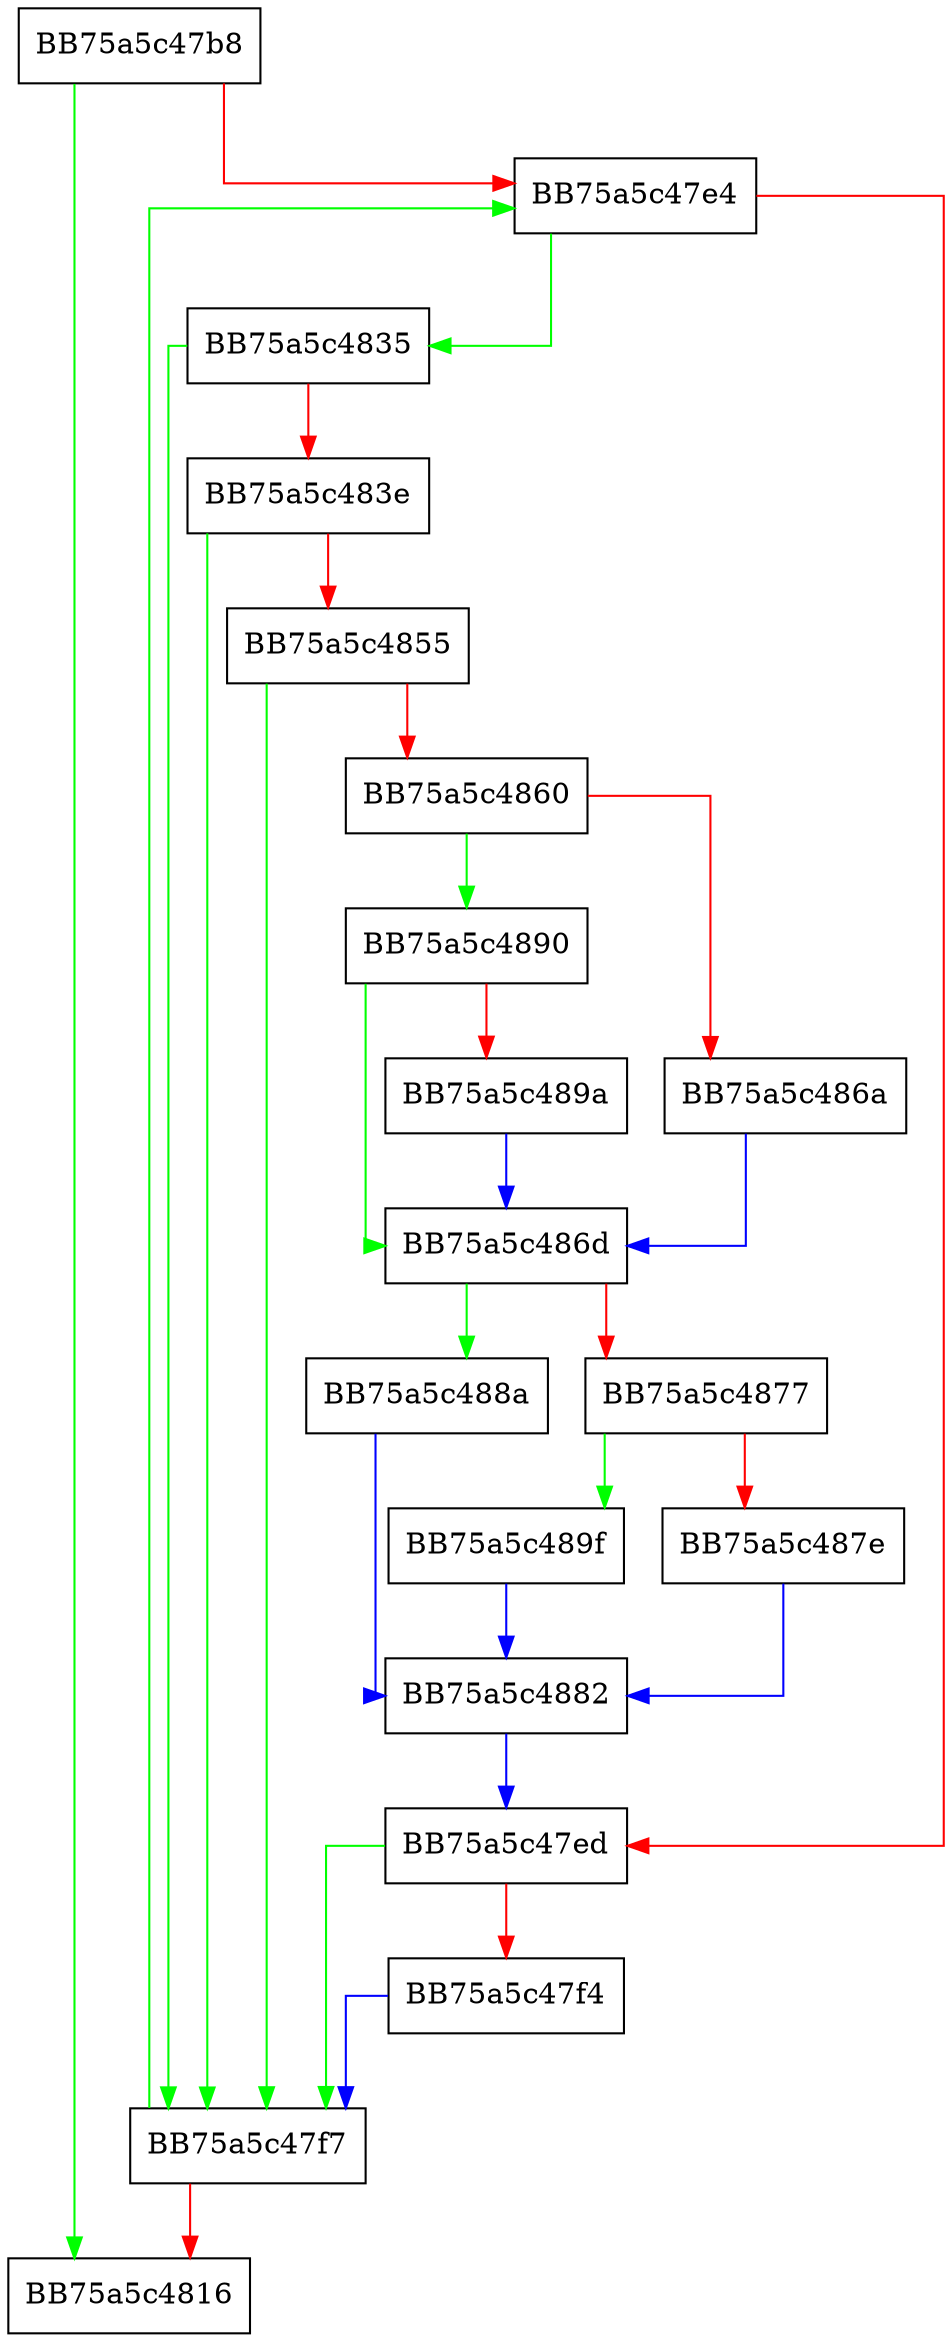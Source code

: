 digraph CRCUrl {
  node [shape="box"];
  graph [splines=ortho];
  BB75a5c47b8 -> BB75a5c4816 [color="green"];
  BB75a5c47b8 -> BB75a5c47e4 [color="red"];
  BB75a5c47e4 -> BB75a5c4835 [color="green"];
  BB75a5c47e4 -> BB75a5c47ed [color="red"];
  BB75a5c47ed -> BB75a5c47f7 [color="green"];
  BB75a5c47ed -> BB75a5c47f4 [color="red"];
  BB75a5c47f4 -> BB75a5c47f7 [color="blue"];
  BB75a5c47f7 -> BB75a5c47e4 [color="green"];
  BB75a5c47f7 -> BB75a5c4816 [color="red"];
  BB75a5c4835 -> BB75a5c47f7 [color="green"];
  BB75a5c4835 -> BB75a5c483e [color="red"];
  BB75a5c483e -> BB75a5c47f7 [color="green"];
  BB75a5c483e -> BB75a5c4855 [color="red"];
  BB75a5c4855 -> BB75a5c47f7 [color="green"];
  BB75a5c4855 -> BB75a5c4860 [color="red"];
  BB75a5c4860 -> BB75a5c4890 [color="green"];
  BB75a5c4860 -> BB75a5c486a [color="red"];
  BB75a5c486a -> BB75a5c486d [color="blue"];
  BB75a5c486d -> BB75a5c488a [color="green"];
  BB75a5c486d -> BB75a5c4877 [color="red"];
  BB75a5c4877 -> BB75a5c489f [color="green"];
  BB75a5c4877 -> BB75a5c487e [color="red"];
  BB75a5c487e -> BB75a5c4882 [color="blue"];
  BB75a5c4882 -> BB75a5c47ed [color="blue"];
  BB75a5c488a -> BB75a5c4882 [color="blue"];
  BB75a5c4890 -> BB75a5c486d [color="green"];
  BB75a5c4890 -> BB75a5c489a [color="red"];
  BB75a5c489a -> BB75a5c486d [color="blue"];
  BB75a5c489f -> BB75a5c4882 [color="blue"];
}